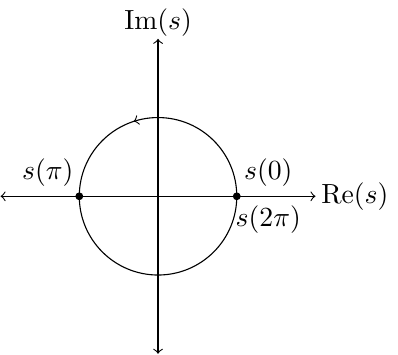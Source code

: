 \documentclass{standalone}
\usepackage{amsmath,tikz}
\usetikzlibrary{calc}
\usetikzlibrary{positioning}
\usetikzlibrary{shapes,arrows,decorations.pathreplacing,decorations.markings}
\tikzstyle{block} = [draw, fill=gray!20, rectangle]
\tikzstyle{sum} = [draw, fill=gray!20, circle, node distance=1cm]
\tikzstyle{input} = [coordinate]
\tikzstyle{output} = [coordinate]
\tikzstyle{pinstyle} = [pin edge={to-,thin,black}]
\usepackage{pgfplots}
 \pgfplotsset{compat=1.13}
 \usepackage{transparent}

\begin{document}
\begin{tikzpicture}

  \draw[<->] (0,-2) -- (0,2) {};
  \draw[<->] (-2,0) -- (2,0) {};
  \node at (0,2.2) {$\text{Im}(s)$};
  \node at (2.5,0) {$\text{Re}(s)$};

  \draw[decoration={markings, mark=at position 0.3 with {\arrow{>}}},
        postaction={decorate}] (0,0) circle (1);

  \node[fill=black,circle,inner sep=1pt] at (1,0) {};
  \node[fill=black,circle,inner sep=1pt] at (-1,0) {};

  \node at (1.4, 0.3) {$s(0)$};
  \node at (1.4, -0.3) {$s(2\pi)$};
  \node at (-1.4, 0.3) {$s(\pi)$};
    
\end{tikzpicture}
\end{document}
